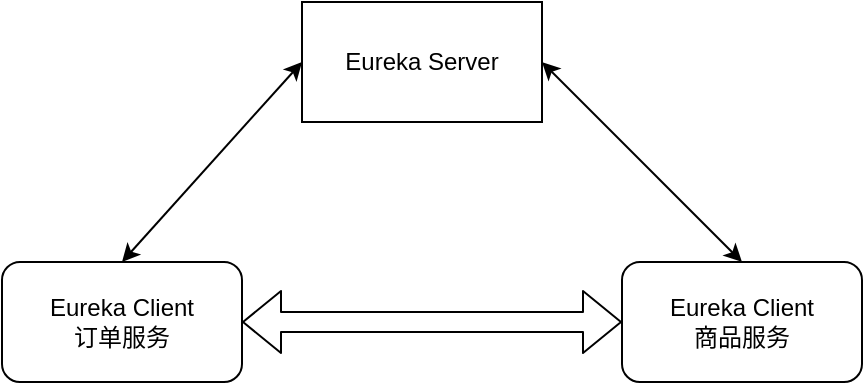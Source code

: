 <mxfile version="12.3.9" type="github" pages="1">
  <diagram id="0z5Tfwsv2BzYKlHuaYr5" name="第 1 页">
    <mxGraphModel dx="1038" dy="588" grid="1" gridSize="10" guides="1" tooltips="1" connect="1" arrows="1" fold="1" page="1" pageScale="1" pageWidth="827" pageHeight="1169" math="0" shadow="0">
      <root>
        <mxCell id="0"/>
        <mxCell id="1" parent="0"/>
        <mxCell id="SxcqQbeFE_OewuqSvusf-4" style="edgeStyle=none;rounded=0;orthogonalLoop=1;jettySize=auto;html=1;entryX=0.5;entryY=0;entryDx=0;entryDy=0;exitX=0;exitY=0.5;exitDx=0;exitDy=0;startArrow=classic;startFill=1;" edge="1" parent="1" source="SxcqQbeFE_OewuqSvusf-1" target="SxcqQbeFE_OewuqSvusf-2">
          <mxGeometry relative="1" as="geometry"/>
        </mxCell>
        <mxCell id="SxcqQbeFE_OewuqSvusf-5" style="edgeStyle=none;rounded=0;orthogonalLoop=1;jettySize=auto;html=1;entryX=0.5;entryY=0;entryDx=0;entryDy=0;exitX=1;exitY=0.5;exitDx=0;exitDy=0;startArrow=classic;startFill=1;" edge="1" parent="1" source="SxcqQbeFE_OewuqSvusf-1" target="SxcqQbeFE_OewuqSvusf-3">
          <mxGeometry relative="1" as="geometry"/>
        </mxCell>
        <mxCell id="SxcqQbeFE_OewuqSvusf-1" value="Eureka Server" style="rounded=0;whiteSpace=wrap;html=1;" vertex="1" parent="1">
          <mxGeometry x="320" y="40" width="120" height="60" as="geometry"/>
        </mxCell>
        <mxCell id="SxcqQbeFE_OewuqSvusf-2" value="Eureka Client&lt;br&gt;订单服务" style="rounded=1;whiteSpace=wrap;html=1;" vertex="1" parent="1">
          <mxGeometry x="170" y="170" width="120" height="60" as="geometry"/>
        </mxCell>
        <mxCell id="SxcqQbeFE_OewuqSvusf-3" value="Eureka Client&lt;br&gt;商品服务" style="rounded=1;whiteSpace=wrap;html=1;" vertex="1" parent="1">
          <mxGeometry x="480" y="170" width="120" height="60" as="geometry"/>
        </mxCell>
        <mxCell id="SxcqQbeFE_OewuqSvusf-6" value="" style="shape=flexArrow;endArrow=classic;startArrow=classic;html=1;exitX=1;exitY=0.5;exitDx=0;exitDy=0;entryX=0;entryY=0.5;entryDx=0;entryDy=0;" edge="1" parent="1" source="SxcqQbeFE_OewuqSvusf-2" target="SxcqQbeFE_OewuqSvusf-3">
          <mxGeometry width="50" height="50" relative="1" as="geometry">
            <mxPoint x="330" y="370" as="sourcePoint"/>
            <mxPoint x="380" y="320" as="targetPoint"/>
          </mxGeometry>
        </mxCell>
      </root>
    </mxGraphModel>
  </diagram>
</mxfile>
